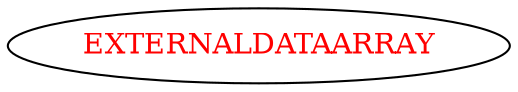 digraph dependencyGraph {
 concentrate=true;
 ranksep="2.0";
 rankdir="LR"; 
 splines="ortho";
"EXTERNALDATAARRAY" [fontcolor="red"];
}
